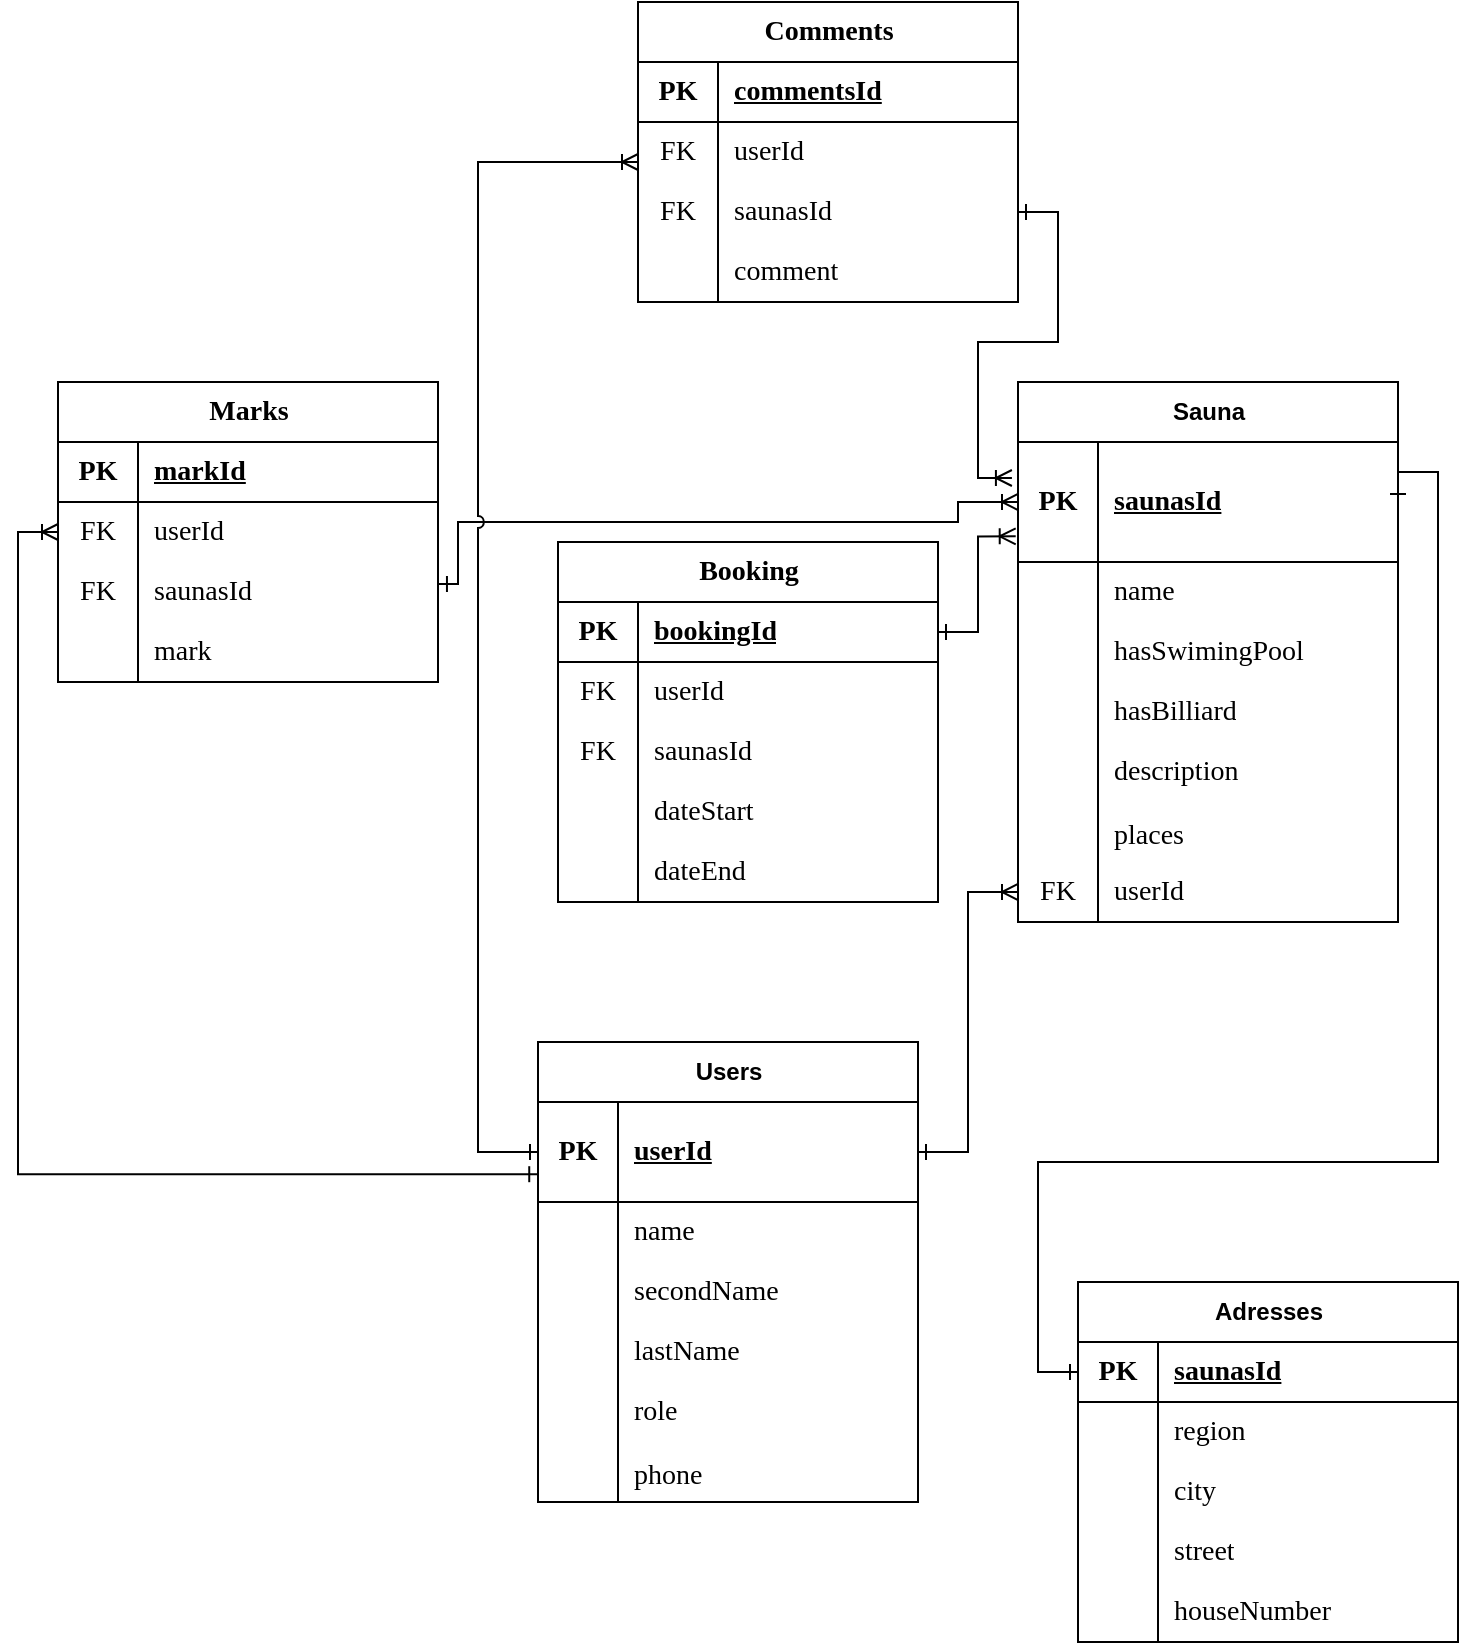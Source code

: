<mxfile version="24.7.16">
  <diagram id="R2lEEEUBdFMjLlhIrx00" name="Page-1">
    <mxGraphModel dx="1167" dy="1720" grid="1" gridSize="10" guides="1" tooltips="1" connect="1" arrows="1" fold="1" page="1" pageScale="1" pageWidth="850" pageHeight="1100" math="0" shadow="0" extFonts="Permanent Marker^https://fonts.googleapis.com/css?family=Permanent+Marker">
      <root>
        <mxCell id="0" />
        <mxCell id="1" parent="0" />
        <mxCell id="d4M0j2sCjOISjREYbyWz-2" value="Users" style="shape=table;startSize=30;container=1;collapsible=1;childLayout=tableLayout;fixedRows=1;rowLines=0;fontStyle=1;align=center;resizeLast=1;html=1;" parent="1" vertex="1">
          <mxGeometry x="360" y="300" width="190" height="230" as="geometry" />
        </mxCell>
        <mxCell id="d4M0j2sCjOISjREYbyWz-3" value="" style="shape=tableRow;horizontal=0;startSize=0;swimlaneHead=0;swimlaneBody=0;fillColor=none;collapsible=0;dropTarget=0;points=[[0,0.5],[1,0.5]];portConstraint=eastwest;top=0;left=0;right=0;bottom=1;fontFamily=Times New Roman;fontSize=14;" parent="d4M0j2sCjOISjREYbyWz-2" vertex="1">
          <mxGeometry y="30" width="190" height="50" as="geometry" />
        </mxCell>
        <mxCell id="d4M0j2sCjOISjREYbyWz-4" value="PK" style="shape=partialRectangle;connectable=0;fillColor=none;top=0;left=0;bottom=0;right=0;fontStyle=1;overflow=hidden;whiteSpace=wrap;html=1;fontFamily=Times New Roman;fontSize=14;" parent="d4M0j2sCjOISjREYbyWz-3" vertex="1">
          <mxGeometry width="40" height="50" as="geometry">
            <mxRectangle width="40" height="50" as="alternateBounds" />
          </mxGeometry>
        </mxCell>
        <mxCell id="d4M0j2sCjOISjREYbyWz-5" value="userId " style="shape=partialRectangle;connectable=0;fillColor=none;top=0;left=0;bottom=0;right=0;align=left;spacingLeft=6;fontStyle=5;overflow=hidden;whiteSpace=wrap;html=1;fontFamily=Times New Roman;fontSize=14;" parent="d4M0j2sCjOISjREYbyWz-3" vertex="1">
          <mxGeometry x="40" width="150" height="50" as="geometry">
            <mxRectangle width="150" height="50" as="alternateBounds" />
          </mxGeometry>
        </mxCell>
        <mxCell id="d4M0j2sCjOISjREYbyWz-6" value="" style="shape=tableRow;horizontal=0;startSize=0;swimlaneHead=0;swimlaneBody=0;fillColor=none;collapsible=0;dropTarget=0;points=[[0,0.5],[1,0.5]];portConstraint=eastwest;top=0;left=0;right=0;bottom=0;fontFamily=Times New Roman;fontSize=14;" parent="d4M0j2sCjOISjREYbyWz-2" vertex="1">
          <mxGeometry y="80" width="190" height="30" as="geometry" />
        </mxCell>
        <mxCell id="d4M0j2sCjOISjREYbyWz-7" value="" style="shape=partialRectangle;connectable=0;fillColor=none;top=0;left=0;bottom=0;right=0;editable=1;overflow=hidden;whiteSpace=wrap;html=1;fontFamily=Times New Roman;fontSize=14;" parent="d4M0j2sCjOISjREYbyWz-6" vertex="1">
          <mxGeometry width="40" height="30" as="geometry">
            <mxRectangle width="40" height="30" as="alternateBounds" />
          </mxGeometry>
        </mxCell>
        <mxCell id="d4M0j2sCjOISjREYbyWz-8" value="name" style="shape=partialRectangle;connectable=0;fillColor=none;top=0;left=0;bottom=0;right=0;align=left;spacingLeft=6;overflow=hidden;whiteSpace=wrap;html=1;fontFamily=Times New Roman;fontSize=14;" parent="d4M0j2sCjOISjREYbyWz-6" vertex="1">
          <mxGeometry x="40" width="150" height="30" as="geometry">
            <mxRectangle width="150" height="30" as="alternateBounds" />
          </mxGeometry>
        </mxCell>
        <mxCell id="d4M0j2sCjOISjREYbyWz-9" value="" style="shape=tableRow;horizontal=0;startSize=0;swimlaneHead=0;swimlaneBody=0;fillColor=none;collapsible=0;dropTarget=0;points=[[0,0.5],[1,0.5]];portConstraint=eastwest;top=0;left=0;right=0;bottom=0;fontFamily=Times New Roman;fontSize=14;" parent="d4M0j2sCjOISjREYbyWz-2" vertex="1">
          <mxGeometry y="110" width="190" height="30" as="geometry" />
        </mxCell>
        <mxCell id="d4M0j2sCjOISjREYbyWz-10" value="" style="shape=partialRectangle;connectable=0;fillColor=none;top=0;left=0;bottom=0;right=0;editable=1;overflow=hidden;whiteSpace=wrap;html=1;fontFamily=Times New Roman;fontSize=14;" parent="d4M0j2sCjOISjREYbyWz-9" vertex="1">
          <mxGeometry width="40" height="30" as="geometry">
            <mxRectangle width="40" height="30" as="alternateBounds" />
          </mxGeometry>
        </mxCell>
        <mxCell id="d4M0j2sCjOISjREYbyWz-11" value="secondName" style="shape=partialRectangle;connectable=0;fillColor=none;top=0;left=0;bottom=0;right=0;align=left;spacingLeft=6;overflow=hidden;whiteSpace=wrap;html=1;fontFamily=Times New Roman;fontSize=14;" parent="d4M0j2sCjOISjREYbyWz-9" vertex="1">
          <mxGeometry x="40" width="150" height="30" as="geometry">
            <mxRectangle width="150" height="30" as="alternateBounds" />
          </mxGeometry>
        </mxCell>
        <mxCell id="d4M0j2sCjOISjREYbyWz-19" value="" style="shape=tableRow;horizontal=0;startSize=0;swimlaneHead=0;swimlaneBody=0;fillColor=none;collapsible=0;dropTarget=0;points=[[0,0.5],[1,0.5]];portConstraint=eastwest;top=0;left=0;right=0;bottom=0;fontFamily=Times New Roman;fontSize=14;" parent="d4M0j2sCjOISjREYbyWz-2" vertex="1">
          <mxGeometry y="140" width="190" height="30" as="geometry" />
        </mxCell>
        <mxCell id="d4M0j2sCjOISjREYbyWz-20" value="" style="shape=partialRectangle;connectable=0;fillColor=none;top=0;left=0;bottom=0;right=0;fontStyle=0;overflow=hidden;whiteSpace=wrap;html=1;fontFamily=Times New Roman;fontSize=14;" parent="d4M0j2sCjOISjREYbyWz-19" vertex="1">
          <mxGeometry width="40" height="30" as="geometry">
            <mxRectangle width="40" height="30" as="alternateBounds" />
          </mxGeometry>
        </mxCell>
        <mxCell id="d4M0j2sCjOISjREYbyWz-21" value="lastName" style="shape=partialRectangle;connectable=0;fillColor=none;top=0;left=0;bottom=0;right=0;align=left;spacingLeft=6;fontStyle=0;overflow=hidden;whiteSpace=wrap;html=1;fontFamily=Times New Roman;fontSize=14;" parent="d4M0j2sCjOISjREYbyWz-19" vertex="1">
          <mxGeometry x="40" width="150" height="30" as="geometry">
            <mxRectangle width="150" height="30" as="alternateBounds" />
          </mxGeometry>
        </mxCell>
        <mxCell id="d4M0j2sCjOISjREYbyWz-12" value="" style="shape=tableRow;horizontal=0;startSize=0;swimlaneHead=0;swimlaneBody=0;fillColor=none;collapsible=0;dropTarget=0;points=[[0,0.5],[1,0.5]];portConstraint=eastwest;top=0;left=0;right=0;bottom=0;fontFamily=Times New Roman;fontSize=14;" parent="d4M0j2sCjOISjREYbyWz-2" vertex="1">
          <mxGeometry y="170" width="190" height="30" as="geometry" />
        </mxCell>
        <mxCell id="d4M0j2sCjOISjREYbyWz-13" value="" style="shape=partialRectangle;connectable=0;fillColor=none;top=0;left=0;bottom=0;right=0;editable=1;overflow=hidden;whiteSpace=wrap;html=1;fontFamily=Times New Roman;fontSize=14;" parent="d4M0j2sCjOISjREYbyWz-12" vertex="1">
          <mxGeometry width="40" height="30" as="geometry">
            <mxRectangle width="40" height="30" as="alternateBounds" />
          </mxGeometry>
        </mxCell>
        <mxCell id="d4M0j2sCjOISjREYbyWz-14" value="role" style="shape=partialRectangle;connectable=0;fillColor=none;top=0;left=0;bottom=0;right=0;align=left;spacingLeft=6;overflow=hidden;whiteSpace=wrap;html=1;fontFamily=Times New Roman;fontSize=14;" parent="d4M0j2sCjOISjREYbyWz-12" vertex="1">
          <mxGeometry x="40" width="150" height="30" as="geometry">
            <mxRectangle width="150" height="30" as="alternateBounds" />
          </mxGeometry>
        </mxCell>
        <mxCell id="d4M0j2sCjOISjREYbyWz-22" value="" style="shape=tableRow;horizontal=0;startSize=0;swimlaneHead=0;swimlaneBody=0;fillColor=none;collapsible=0;dropTarget=0;points=[[0,0.5],[1,0.5]];portConstraint=eastwest;top=0;left=0;right=0;bottom=0;fontFamily=Times New Roman;fontSize=14;" parent="d4M0j2sCjOISjREYbyWz-2" vertex="1">
          <mxGeometry y="200" width="190" height="30" as="geometry" />
        </mxCell>
        <mxCell id="d4M0j2sCjOISjREYbyWz-23" value="" style="shape=partialRectangle;connectable=0;fillColor=none;top=0;left=0;bottom=0;right=0;editable=1;overflow=hidden;fontFamily=Times New Roman;fontSize=14;" parent="d4M0j2sCjOISjREYbyWz-22" vertex="1">
          <mxGeometry width="40" height="30" as="geometry">
            <mxRectangle width="40" height="30" as="alternateBounds" />
          </mxGeometry>
        </mxCell>
        <mxCell id="d4M0j2sCjOISjREYbyWz-24" value="phone" style="shape=partialRectangle;connectable=0;fillColor=none;top=0;left=0;bottom=0;right=0;align=left;spacingLeft=6;overflow=hidden;fontFamily=Times New Roman;fontSize=14;" parent="d4M0j2sCjOISjREYbyWz-22" vertex="1">
          <mxGeometry x="40" width="150" height="30" as="geometry">
            <mxRectangle width="150" height="30" as="alternateBounds" />
          </mxGeometry>
        </mxCell>
        <mxCell id="d4M0j2sCjOISjREYbyWz-44" value="Sauna" style="shape=table;startSize=30;container=1;collapsible=1;childLayout=tableLayout;fixedRows=1;rowLines=0;fontStyle=1;align=center;resizeLast=1;html=1;strokeColor=default;" parent="1" vertex="1">
          <mxGeometry x="600" y="-30" width="190" height="270" as="geometry" />
        </mxCell>
        <mxCell id="d4M0j2sCjOISjREYbyWz-45" value="" style="shape=tableRow;horizontal=0;startSize=0;swimlaneHead=0;swimlaneBody=0;fillColor=none;collapsible=0;dropTarget=0;points=[[0,0.5],[1,0.5]];portConstraint=eastwest;top=0;left=0;right=0;bottom=1;fontFamily=Times New Roman;fontSize=14;" parent="d4M0j2sCjOISjREYbyWz-44" vertex="1">
          <mxGeometry y="30" width="190" height="60" as="geometry" />
        </mxCell>
        <mxCell id="d4M0j2sCjOISjREYbyWz-46" value="PK" style="shape=partialRectangle;connectable=0;fillColor=none;top=0;left=0;bottom=0;right=0;fontStyle=1;overflow=hidden;whiteSpace=wrap;html=1;fontFamily=Times New Roman;fontSize=14;" parent="d4M0j2sCjOISjREYbyWz-45" vertex="1">
          <mxGeometry width="40" height="60" as="geometry">
            <mxRectangle width="40" height="60" as="alternateBounds" />
          </mxGeometry>
        </mxCell>
        <mxCell id="d4M0j2sCjOISjREYbyWz-47" value="saunasId" style="shape=partialRectangle;connectable=0;fillColor=none;top=0;left=0;bottom=0;right=0;align=left;spacingLeft=6;fontStyle=5;overflow=hidden;whiteSpace=wrap;html=1;fontFamily=Times New Roman;fontSize=14;" parent="d4M0j2sCjOISjREYbyWz-45" vertex="1">
          <mxGeometry x="40" width="150" height="60" as="geometry">
            <mxRectangle width="150" height="60" as="alternateBounds" />
          </mxGeometry>
        </mxCell>
        <mxCell id="d4M0j2sCjOISjREYbyWz-48" value="" style="shape=tableRow;horizontal=0;startSize=0;swimlaneHead=0;swimlaneBody=0;fillColor=none;collapsible=0;dropTarget=0;points=[[0,0.5],[1,0.5]];portConstraint=eastwest;top=0;left=0;right=0;bottom=0;fontFamily=Times New Roman;fontSize=14;" parent="d4M0j2sCjOISjREYbyWz-44" vertex="1">
          <mxGeometry y="90" width="190" height="30" as="geometry" />
        </mxCell>
        <mxCell id="d4M0j2sCjOISjREYbyWz-49" value="" style="shape=partialRectangle;connectable=0;fillColor=none;top=0;left=0;bottom=0;right=0;editable=1;overflow=hidden;whiteSpace=wrap;html=1;fontFamily=Times New Roman;fontSize=14;" parent="d4M0j2sCjOISjREYbyWz-48" vertex="1">
          <mxGeometry width="40" height="30" as="geometry">
            <mxRectangle width="40" height="30" as="alternateBounds" />
          </mxGeometry>
        </mxCell>
        <mxCell id="d4M0j2sCjOISjREYbyWz-50" value="name" style="shape=partialRectangle;connectable=0;fillColor=none;top=0;left=0;bottom=0;right=0;align=left;spacingLeft=6;overflow=hidden;whiteSpace=wrap;html=1;fontFamily=Times New Roman;fontSize=14;" parent="d4M0j2sCjOISjREYbyWz-48" vertex="1">
          <mxGeometry x="40" width="150" height="30" as="geometry">
            <mxRectangle width="150" height="30" as="alternateBounds" />
          </mxGeometry>
        </mxCell>
        <mxCell id="d4M0j2sCjOISjREYbyWz-51" value="" style="shape=tableRow;horizontal=0;startSize=0;swimlaneHead=0;swimlaneBody=0;fillColor=none;collapsible=0;dropTarget=0;points=[[0,0.5],[1,0.5]];portConstraint=eastwest;top=0;left=0;right=0;bottom=0;fontFamily=Times New Roman;fontSize=14;" parent="d4M0j2sCjOISjREYbyWz-44" vertex="1">
          <mxGeometry y="120" width="190" height="30" as="geometry" />
        </mxCell>
        <mxCell id="d4M0j2sCjOISjREYbyWz-52" value="" style="shape=partialRectangle;connectable=0;fillColor=none;top=0;left=0;bottom=0;right=0;editable=1;overflow=hidden;whiteSpace=wrap;html=1;fontFamily=Times New Roman;fontSize=14;" parent="d4M0j2sCjOISjREYbyWz-51" vertex="1">
          <mxGeometry width="40" height="30" as="geometry">
            <mxRectangle width="40" height="30" as="alternateBounds" />
          </mxGeometry>
        </mxCell>
        <mxCell id="d4M0j2sCjOISjREYbyWz-53" value="hasSwimingPool" style="shape=partialRectangle;connectable=0;fillColor=none;top=0;left=0;bottom=0;right=0;align=left;spacingLeft=6;overflow=hidden;whiteSpace=wrap;html=1;fontFamily=Times New Roman;fontSize=14;" parent="d4M0j2sCjOISjREYbyWz-51" vertex="1">
          <mxGeometry x="40" width="150" height="30" as="geometry">
            <mxRectangle width="150" height="30" as="alternateBounds" />
          </mxGeometry>
        </mxCell>
        <mxCell id="d4M0j2sCjOISjREYbyWz-54" value="" style="shape=tableRow;horizontal=0;startSize=0;swimlaneHead=0;swimlaneBody=0;fillColor=none;collapsible=0;dropTarget=0;points=[[0,0.5],[1,0.5]];portConstraint=eastwest;top=0;left=0;right=0;bottom=0;fontFamily=Times New Roman;fontSize=14;" parent="d4M0j2sCjOISjREYbyWz-44" vertex="1">
          <mxGeometry y="150" width="190" height="30" as="geometry" />
        </mxCell>
        <mxCell id="d4M0j2sCjOISjREYbyWz-55" value="" style="shape=partialRectangle;connectable=0;fillColor=none;top=0;left=0;bottom=0;right=0;fontStyle=0;overflow=hidden;whiteSpace=wrap;html=1;fontFamily=Times New Roman;fontSize=14;" parent="d4M0j2sCjOISjREYbyWz-54" vertex="1">
          <mxGeometry width="40" height="30" as="geometry">
            <mxRectangle width="40" height="30" as="alternateBounds" />
          </mxGeometry>
        </mxCell>
        <mxCell id="d4M0j2sCjOISjREYbyWz-56" value="hasBilliard" style="shape=partialRectangle;connectable=0;fillColor=none;top=0;left=0;bottom=0;right=0;align=left;spacingLeft=6;fontStyle=0;overflow=hidden;whiteSpace=wrap;html=1;fontFamily=Times New Roman;fontSize=14;" parent="d4M0j2sCjOISjREYbyWz-54" vertex="1">
          <mxGeometry x="40" width="150" height="30" as="geometry">
            <mxRectangle width="150" height="30" as="alternateBounds" />
          </mxGeometry>
        </mxCell>
        <mxCell id="d4M0j2sCjOISjREYbyWz-57" value="" style="shape=tableRow;horizontal=0;startSize=0;swimlaneHead=0;swimlaneBody=0;fillColor=none;collapsible=0;dropTarget=0;points=[[0,0.5],[1,0.5]];portConstraint=eastwest;top=0;left=0;right=0;bottom=0;fontFamily=Times New Roman;fontSize=14;" parent="d4M0j2sCjOISjREYbyWz-44" vertex="1">
          <mxGeometry y="180" width="190" height="30" as="geometry" />
        </mxCell>
        <mxCell id="d4M0j2sCjOISjREYbyWz-58" value="" style="shape=partialRectangle;connectable=0;fillColor=none;top=0;left=0;bottom=0;right=0;editable=1;overflow=hidden;whiteSpace=wrap;html=1;fontFamily=Times New Roman;fontSize=14;" parent="d4M0j2sCjOISjREYbyWz-57" vertex="1">
          <mxGeometry width="40" height="30" as="geometry">
            <mxRectangle width="40" height="30" as="alternateBounds" />
          </mxGeometry>
        </mxCell>
        <mxCell id="d4M0j2sCjOISjREYbyWz-59" value="description" style="shape=partialRectangle;connectable=0;fillColor=none;top=0;left=0;bottom=0;right=0;align=left;spacingLeft=6;overflow=hidden;whiteSpace=wrap;html=1;fontFamily=Times New Roman;fontSize=14;" parent="d4M0j2sCjOISjREYbyWz-57" vertex="1">
          <mxGeometry x="40" width="150" height="30" as="geometry">
            <mxRectangle width="150" height="30" as="alternateBounds" />
          </mxGeometry>
        </mxCell>
        <mxCell id="d4M0j2sCjOISjREYbyWz-60" value="" style="shape=tableRow;horizontal=0;startSize=0;swimlaneHead=0;swimlaneBody=0;fillColor=none;collapsible=0;dropTarget=0;points=[[0,0.5],[1,0.5]];portConstraint=eastwest;top=0;left=0;right=0;bottom=0;fontFamily=Times New Roman;fontSize=14;" parent="d4M0j2sCjOISjREYbyWz-44" vertex="1">
          <mxGeometry y="210" width="190" height="30" as="geometry" />
        </mxCell>
        <mxCell id="d4M0j2sCjOISjREYbyWz-61" value="" style="shape=partialRectangle;connectable=0;fillColor=none;top=0;left=0;bottom=0;right=0;editable=1;overflow=hidden;fontFamily=Times New Roman;fontSize=14;" parent="d4M0j2sCjOISjREYbyWz-60" vertex="1">
          <mxGeometry width="40" height="30" as="geometry">
            <mxRectangle width="40" height="30" as="alternateBounds" />
          </mxGeometry>
        </mxCell>
        <mxCell id="d4M0j2sCjOISjREYbyWz-62" value="places" style="shape=partialRectangle;connectable=0;fillColor=none;top=0;left=0;bottom=0;right=0;align=left;spacingLeft=6;overflow=hidden;fontFamily=Times New Roman;fontSize=14;" parent="d4M0j2sCjOISjREYbyWz-60" vertex="1">
          <mxGeometry x="40" width="150" height="30" as="geometry">
            <mxRectangle width="150" height="30" as="alternateBounds" />
          </mxGeometry>
        </mxCell>
        <mxCell id="d4M0j2sCjOISjREYbyWz-67" value="" style="shape=tableRow;horizontal=0;startSize=0;swimlaneHead=0;swimlaneBody=0;fillColor=none;collapsible=0;dropTarget=0;points=[[0,0.5],[1,0.5]];portConstraint=eastwest;top=0;left=0;right=0;bottom=0;fontFamily=Times New Roman;fontSize=14;" parent="d4M0j2sCjOISjREYbyWz-44" vertex="1">
          <mxGeometry y="240" width="190" height="30" as="geometry" />
        </mxCell>
        <mxCell id="d4M0j2sCjOISjREYbyWz-68" value="FK" style="shape=partialRectangle;connectable=0;fillColor=none;top=0;left=0;bottom=0;right=0;fontStyle=0;overflow=hidden;whiteSpace=wrap;html=1;fontFamily=Times New Roman;fontSize=14;" parent="d4M0j2sCjOISjREYbyWz-67" vertex="1">
          <mxGeometry width="40" height="30" as="geometry">
            <mxRectangle width="40" height="30" as="alternateBounds" />
          </mxGeometry>
        </mxCell>
        <mxCell id="d4M0j2sCjOISjREYbyWz-69" value="userId" style="shape=partialRectangle;connectable=0;fillColor=none;top=0;left=0;bottom=0;right=0;align=left;spacingLeft=6;fontStyle=0;overflow=hidden;whiteSpace=wrap;html=1;fontFamily=Times New Roman;fontSize=14;" parent="d4M0j2sCjOISjREYbyWz-67" vertex="1">
          <mxGeometry x="40" width="150" height="30" as="geometry">
            <mxRectangle width="150" height="30" as="alternateBounds" />
          </mxGeometry>
        </mxCell>
        <mxCell id="d4M0j2sCjOISjREYbyWz-70" style="edgeStyle=orthogonalEdgeStyle;rounded=0;orthogonalLoop=1;jettySize=auto;html=1;exitX=1;exitY=0.5;exitDx=0;exitDy=0;entryX=0;entryY=0.5;entryDx=0;entryDy=0;endArrow=ERoneToMany;endFill=0;startArrow=ERone;startFill=0;fontFamily=Times New Roman;fontSize=14;" parent="1" source="d4M0j2sCjOISjREYbyWz-3" target="d4M0j2sCjOISjREYbyWz-67" edge="1">
          <mxGeometry relative="1" as="geometry" />
        </mxCell>
        <mxCell id="d4M0j2sCjOISjREYbyWz-71" value="Adresses" style="shape=table;startSize=30;container=1;collapsible=1;childLayout=tableLayout;fixedRows=1;rowLines=0;fontStyle=1;align=center;resizeLast=1;html=1;" parent="1" vertex="1">
          <mxGeometry x="630" y="420" width="190" height="180" as="geometry" />
        </mxCell>
        <mxCell id="d4M0j2sCjOISjREYbyWz-72" value="" style="shape=tableRow;horizontal=0;startSize=0;swimlaneHead=0;swimlaneBody=0;fillColor=none;collapsible=0;dropTarget=0;points=[[0,0.5],[1,0.5]];portConstraint=eastwest;top=0;left=0;right=0;bottom=1;fontFamily=Times New Roman;fontSize=14;" parent="d4M0j2sCjOISjREYbyWz-71" vertex="1">
          <mxGeometry y="30" width="190" height="30" as="geometry" />
        </mxCell>
        <mxCell id="d4M0j2sCjOISjREYbyWz-73" value="PK" style="shape=partialRectangle;connectable=0;fillColor=none;top=0;left=0;bottom=0;right=0;fontStyle=1;overflow=hidden;whiteSpace=wrap;html=1;fontFamily=Times New Roman;fontSize=14;" parent="d4M0j2sCjOISjREYbyWz-72" vertex="1">
          <mxGeometry width="40" height="30" as="geometry">
            <mxRectangle width="40" height="30" as="alternateBounds" />
          </mxGeometry>
        </mxCell>
        <mxCell id="d4M0j2sCjOISjREYbyWz-74" value="saunasId" style="shape=partialRectangle;connectable=0;fillColor=none;top=0;left=0;bottom=0;right=0;align=left;spacingLeft=6;fontStyle=5;overflow=hidden;whiteSpace=wrap;html=1;fontFamily=Times New Roman;fontSize=14;" parent="d4M0j2sCjOISjREYbyWz-72" vertex="1">
          <mxGeometry x="40" width="150" height="30" as="geometry">
            <mxRectangle width="150" height="30" as="alternateBounds" />
          </mxGeometry>
        </mxCell>
        <mxCell id="d4M0j2sCjOISjREYbyWz-75" value="" style="shape=tableRow;horizontal=0;startSize=0;swimlaneHead=0;swimlaneBody=0;fillColor=none;collapsible=0;dropTarget=0;points=[[0,0.5],[1,0.5]];portConstraint=eastwest;top=0;left=0;right=0;bottom=0;fontFamily=Times New Roman;fontSize=14;" parent="d4M0j2sCjOISjREYbyWz-71" vertex="1">
          <mxGeometry y="60" width="190" height="30" as="geometry" />
        </mxCell>
        <mxCell id="d4M0j2sCjOISjREYbyWz-76" value="" style="shape=partialRectangle;connectable=0;fillColor=none;top=0;left=0;bottom=0;right=0;editable=1;overflow=hidden;whiteSpace=wrap;html=1;fontFamily=Times New Roman;fontSize=14;" parent="d4M0j2sCjOISjREYbyWz-75" vertex="1">
          <mxGeometry width="40" height="30" as="geometry">
            <mxRectangle width="40" height="30" as="alternateBounds" />
          </mxGeometry>
        </mxCell>
        <mxCell id="d4M0j2sCjOISjREYbyWz-77" value="region&lt;span style=&quot;white-space: pre; font-size: 14px;&quot;&gt;&#x9;&lt;/span&gt;" style="shape=partialRectangle;connectable=0;fillColor=none;top=0;left=0;bottom=0;right=0;align=left;spacingLeft=6;overflow=hidden;whiteSpace=wrap;html=1;fontFamily=Times New Roman;fontSize=14;" parent="d4M0j2sCjOISjREYbyWz-75" vertex="1">
          <mxGeometry x="40" width="150" height="30" as="geometry">
            <mxRectangle width="150" height="30" as="alternateBounds" />
          </mxGeometry>
        </mxCell>
        <mxCell id="d4M0j2sCjOISjREYbyWz-78" value="" style="shape=tableRow;horizontal=0;startSize=0;swimlaneHead=0;swimlaneBody=0;fillColor=none;collapsible=0;dropTarget=0;points=[[0,0.5],[1,0.5]];portConstraint=eastwest;top=0;left=0;right=0;bottom=0;fontFamily=Times New Roman;fontSize=14;" parent="d4M0j2sCjOISjREYbyWz-71" vertex="1">
          <mxGeometry y="90" width="190" height="30" as="geometry" />
        </mxCell>
        <mxCell id="d4M0j2sCjOISjREYbyWz-79" value="" style="shape=partialRectangle;connectable=0;fillColor=none;top=0;left=0;bottom=0;right=0;editable=1;overflow=hidden;whiteSpace=wrap;html=1;fontFamily=Times New Roman;fontSize=14;" parent="d4M0j2sCjOISjREYbyWz-78" vertex="1">
          <mxGeometry width="40" height="30" as="geometry">
            <mxRectangle width="40" height="30" as="alternateBounds" />
          </mxGeometry>
        </mxCell>
        <mxCell id="d4M0j2sCjOISjREYbyWz-80" value="city" style="shape=partialRectangle;connectable=0;fillColor=none;top=0;left=0;bottom=0;right=0;align=left;spacingLeft=6;overflow=hidden;whiteSpace=wrap;html=1;fontFamily=Times New Roman;fontSize=14;" parent="d4M0j2sCjOISjREYbyWz-78" vertex="1">
          <mxGeometry x="40" width="150" height="30" as="geometry">
            <mxRectangle width="150" height="30" as="alternateBounds" />
          </mxGeometry>
        </mxCell>
        <mxCell id="d4M0j2sCjOISjREYbyWz-81" value="" style="shape=tableRow;horizontal=0;startSize=0;swimlaneHead=0;swimlaneBody=0;fillColor=none;collapsible=0;dropTarget=0;points=[[0,0.5],[1,0.5]];portConstraint=eastwest;top=0;left=0;right=0;bottom=0;fontFamily=Times New Roman;fontSize=14;" parent="d4M0j2sCjOISjREYbyWz-71" vertex="1">
          <mxGeometry y="120" width="190" height="30" as="geometry" />
        </mxCell>
        <mxCell id="d4M0j2sCjOISjREYbyWz-82" value="" style="shape=partialRectangle;connectable=0;fillColor=none;top=0;left=0;bottom=0;right=0;fontStyle=0;overflow=hidden;whiteSpace=wrap;html=1;fontFamily=Times New Roman;fontSize=14;" parent="d4M0j2sCjOISjREYbyWz-81" vertex="1">
          <mxGeometry width="40" height="30" as="geometry">
            <mxRectangle width="40" height="30" as="alternateBounds" />
          </mxGeometry>
        </mxCell>
        <mxCell id="d4M0j2sCjOISjREYbyWz-83" value="street" style="shape=partialRectangle;connectable=0;fillColor=none;top=0;left=0;bottom=0;right=0;align=left;spacingLeft=6;fontStyle=0;overflow=hidden;whiteSpace=wrap;html=1;fontFamily=Times New Roman;fontSize=14;" parent="d4M0j2sCjOISjREYbyWz-81" vertex="1">
          <mxGeometry x="40" width="150" height="30" as="geometry">
            <mxRectangle width="150" height="30" as="alternateBounds" />
          </mxGeometry>
        </mxCell>
        <mxCell id="d4M0j2sCjOISjREYbyWz-84" value="" style="shape=tableRow;horizontal=0;startSize=0;swimlaneHead=0;swimlaneBody=0;fillColor=none;collapsible=0;dropTarget=0;points=[[0,0.5],[1,0.5]];portConstraint=eastwest;top=0;left=0;right=0;bottom=0;fontFamily=Times New Roman;fontSize=14;" parent="d4M0j2sCjOISjREYbyWz-71" vertex="1">
          <mxGeometry y="150" width="190" height="30" as="geometry" />
        </mxCell>
        <mxCell id="d4M0j2sCjOISjREYbyWz-85" value="" style="shape=partialRectangle;connectable=0;fillColor=none;top=0;left=0;bottom=0;right=0;editable=1;overflow=hidden;whiteSpace=wrap;html=1;fontFamily=Times New Roman;fontSize=14;" parent="d4M0j2sCjOISjREYbyWz-84" vertex="1">
          <mxGeometry width="40" height="30" as="geometry">
            <mxRectangle width="40" height="30" as="alternateBounds" />
          </mxGeometry>
        </mxCell>
        <mxCell id="d4M0j2sCjOISjREYbyWz-86" value="houseNumber" style="shape=partialRectangle;connectable=0;fillColor=none;top=0;left=0;bottom=0;right=0;align=left;spacingLeft=6;overflow=hidden;whiteSpace=wrap;html=1;fontFamily=Times New Roman;fontSize=14;" parent="d4M0j2sCjOISjREYbyWz-84" vertex="1">
          <mxGeometry x="40" width="150" height="30" as="geometry">
            <mxRectangle width="150" height="30" as="alternateBounds" />
          </mxGeometry>
        </mxCell>
        <mxCell id="d4M0j2sCjOISjREYbyWz-90" style="edgeStyle=orthogonalEdgeStyle;rounded=0;orthogonalLoop=1;jettySize=auto;html=1;exitX=0;exitY=0.5;exitDx=0;exitDy=0;entryX=1;entryY=0.5;entryDx=0;entryDy=0;endArrow=ERone;endFill=0;startArrow=ERone;startFill=0;fontFamily=Times New Roman;fontSize=14;" parent="1" source="d4M0j2sCjOISjREYbyWz-72" target="d4M0j2sCjOISjREYbyWz-45" edge="1">
          <mxGeometry relative="1" as="geometry">
            <Array as="points">
              <mxPoint x="610" y="465" />
              <mxPoint x="610" y="360" />
              <mxPoint x="810" y="360" />
              <mxPoint x="810" y="15" />
            </Array>
          </mxGeometry>
        </mxCell>
        <mxCell id="d4M0j2sCjOISjREYbyWz-91" value="Booking" style="shape=table;startSize=30;container=1;collapsible=1;childLayout=tableLayout;fixedRows=1;rowLines=0;fontStyle=1;align=center;resizeLast=1;html=1;fontFamily=Times New Roman;fontSize=14;" parent="1" vertex="1">
          <mxGeometry x="370" y="50" width="190" height="180" as="geometry" />
        </mxCell>
        <mxCell id="d4M0j2sCjOISjREYbyWz-92" value="" style="shape=tableRow;horizontal=0;startSize=0;swimlaneHead=0;swimlaneBody=0;fillColor=none;collapsible=0;dropTarget=0;points=[[0,0.5],[1,0.5]];portConstraint=eastwest;top=0;left=0;right=0;bottom=1;fontFamily=Times New Roman;fontSize=14;" parent="d4M0j2sCjOISjREYbyWz-91" vertex="1">
          <mxGeometry y="30" width="190" height="30" as="geometry" />
        </mxCell>
        <mxCell id="d4M0j2sCjOISjREYbyWz-93" value="PK" style="shape=partialRectangle;connectable=0;fillColor=none;top=0;left=0;bottom=0;right=0;fontStyle=1;overflow=hidden;whiteSpace=wrap;html=1;fontFamily=Times New Roman;fontSize=14;" parent="d4M0j2sCjOISjREYbyWz-92" vertex="1">
          <mxGeometry width="40" height="30" as="geometry">
            <mxRectangle width="40" height="30" as="alternateBounds" />
          </mxGeometry>
        </mxCell>
        <mxCell id="d4M0j2sCjOISjREYbyWz-94" value="bookingId" style="shape=partialRectangle;connectable=0;fillColor=none;top=0;left=0;bottom=0;right=0;align=left;spacingLeft=6;fontStyle=5;overflow=hidden;whiteSpace=wrap;html=1;fontFamily=Times New Roman;fontSize=14;" parent="d4M0j2sCjOISjREYbyWz-92" vertex="1">
          <mxGeometry x="40" width="150" height="30" as="geometry">
            <mxRectangle width="150" height="30" as="alternateBounds" />
          </mxGeometry>
        </mxCell>
        <mxCell id="d4M0j2sCjOISjREYbyWz-95" value="" style="shape=tableRow;horizontal=0;startSize=0;swimlaneHead=0;swimlaneBody=0;fillColor=none;collapsible=0;dropTarget=0;points=[[0,0.5],[1,0.5]];portConstraint=eastwest;top=0;left=0;right=0;bottom=0;fontFamily=Times New Roman;fontSize=14;" parent="d4M0j2sCjOISjREYbyWz-91" vertex="1">
          <mxGeometry y="60" width="190" height="30" as="geometry" />
        </mxCell>
        <mxCell id="d4M0j2sCjOISjREYbyWz-96" value="FK" style="shape=partialRectangle;connectable=0;fillColor=none;top=0;left=0;bottom=0;right=0;editable=1;overflow=hidden;whiteSpace=wrap;html=1;fontFamily=Times New Roman;fontSize=14;" parent="d4M0j2sCjOISjREYbyWz-95" vertex="1">
          <mxGeometry width="40" height="30" as="geometry">
            <mxRectangle width="40" height="30" as="alternateBounds" />
          </mxGeometry>
        </mxCell>
        <mxCell id="d4M0j2sCjOISjREYbyWz-97" value="userId" style="shape=partialRectangle;connectable=0;fillColor=none;top=0;left=0;bottom=0;right=0;align=left;spacingLeft=6;overflow=hidden;whiteSpace=wrap;html=1;fontFamily=Times New Roman;fontSize=14;" parent="d4M0j2sCjOISjREYbyWz-95" vertex="1">
          <mxGeometry x="40" width="150" height="30" as="geometry">
            <mxRectangle width="150" height="30" as="alternateBounds" />
          </mxGeometry>
        </mxCell>
        <mxCell id="d4M0j2sCjOISjREYbyWz-98" value="" style="shape=tableRow;horizontal=0;startSize=0;swimlaneHead=0;swimlaneBody=0;fillColor=none;collapsible=0;dropTarget=0;points=[[0,0.5],[1,0.5]];portConstraint=eastwest;top=0;left=0;right=0;bottom=0;fontFamily=Times New Roman;fontSize=14;" parent="d4M0j2sCjOISjREYbyWz-91" vertex="1">
          <mxGeometry y="90" width="190" height="30" as="geometry" />
        </mxCell>
        <mxCell id="d4M0j2sCjOISjREYbyWz-99" value="FK" style="shape=partialRectangle;connectable=0;fillColor=none;top=0;left=0;bottom=0;right=0;editable=1;overflow=hidden;whiteSpace=wrap;html=1;fontFamily=Times New Roman;fontSize=14;" parent="d4M0j2sCjOISjREYbyWz-98" vertex="1">
          <mxGeometry width="40" height="30" as="geometry">
            <mxRectangle width="40" height="30" as="alternateBounds" />
          </mxGeometry>
        </mxCell>
        <mxCell id="d4M0j2sCjOISjREYbyWz-100" value="saunasId" style="shape=partialRectangle;connectable=0;fillColor=none;top=0;left=0;bottom=0;right=0;align=left;spacingLeft=6;overflow=hidden;whiteSpace=wrap;html=1;fontFamily=Times New Roman;fontSize=14;" parent="d4M0j2sCjOISjREYbyWz-98" vertex="1">
          <mxGeometry x="40" width="150" height="30" as="geometry">
            <mxRectangle width="150" height="30" as="alternateBounds" />
          </mxGeometry>
        </mxCell>
        <mxCell id="d4M0j2sCjOISjREYbyWz-101" value="" style="shape=tableRow;horizontal=0;startSize=0;swimlaneHead=0;swimlaneBody=0;fillColor=none;collapsible=0;dropTarget=0;points=[[0,0.5],[1,0.5]];portConstraint=eastwest;top=0;left=0;right=0;bottom=0;fontFamily=Times New Roman;fontSize=14;" parent="d4M0j2sCjOISjREYbyWz-91" vertex="1">
          <mxGeometry y="120" width="190" height="30" as="geometry" />
        </mxCell>
        <mxCell id="d4M0j2sCjOISjREYbyWz-102" value="" style="shape=partialRectangle;connectable=0;fillColor=none;top=0;left=0;bottom=0;right=0;fontStyle=0;overflow=hidden;whiteSpace=wrap;html=1;fontFamily=Times New Roman;fontSize=14;" parent="d4M0j2sCjOISjREYbyWz-101" vertex="1">
          <mxGeometry width="40" height="30" as="geometry">
            <mxRectangle width="40" height="30" as="alternateBounds" />
          </mxGeometry>
        </mxCell>
        <mxCell id="d4M0j2sCjOISjREYbyWz-103" value="dateStart" style="shape=partialRectangle;connectable=0;fillColor=none;top=0;left=0;bottom=0;right=0;align=left;spacingLeft=6;fontStyle=0;overflow=hidden;whiteSpace=wrap;html=1;fontFamily=Times New Roman;fontSize=14;" parent="d4M0j2sCjOISjREYbyWz-101" vertex="1">
          <mxGeometry x="40" width="150" height="30" as="geometry">
            <mxRectangle width="150" height="30" as="alternateBounds" />
          </mxGeometry>
        </mxCell>
        <mxCell id="d4M0j2sCjOISjREYbyWz-104" value="" style="shape=tableRow;horizontal=0;startSize=0;swimlaneHead=0;swimlaneBody=0;fillColor=none;collapsible=0;dropTarget=0;points=[[0,0.5],[1,0.5]];portConstraint=eastwest;top=0;left=0;right=0;bottom=0;fontFamily=Times New Roman;fontSize=14;" parent="d4M0j2sCjOISjREYbyWz-91" vertex="1">
          <mxGeometry y="150" width="190" height="30" as="geometry" />
        </mxCell>
        <mxCell id="d4M0j2sCjOISjREYbyWz-105" value="" style="shape=partialRectangle;connectable=0;fillColor=none;top=0;left=0;bottom=0;right=0;editable=1;overflow=hidden;whiteSpace=wrap;html=1;fontFamily=Times New Roman;fontSize=14;" parent="d4M0j2sCjOISjREYbyWz-104" vertex="1">
          <mxGeometry width="40" height="30" as="geometry">
            <mxRectangle width="40" height="30" as="alternateBounds" />
          </mxGeometry>
        </mxCell>
        <mxCell id="d4M0j2sCjOISjREYbyWz-106" value="dateEnd" style="shape=partialRectangle;connectable=0;fillColor=none;top=0;left=0;bottom=0;right=0;align=left;spacingLeft=6;overflow=hidden;whiteSpace=wrap;html=1;fontFamily=Times New Roman;fontSize=14;" parent="d4M0j2sCjOISjREYbyWz-104" vertex="1">
          <mxGeometry x="40" width="150" height="30" as="geometry">
            <mxRectangle width="150" height="30" as="alternateBounds" />
          </mxGeometry>
        </mxCell>
        <mxCell id="d4M0j2sCjOISjREYbyWz-129" value="Comments" style="shape=table;startSize=30;container=1;collapsible=1;childLayout=tableLayout;fixedRows=1;rowLines=0;fontStyle=1;align=center;resizeLast=1;html=1;fontFamily=Times New Roman;fontSize=14;" parent="1" vertex="1">
          <mxGeometry x="410" y="-220" width="190" height="150" as="geometry" />
        </mxCell>
        <mxCell id="d4M0j2sCjOISjREYbyWz-130" value="" style="shape=tableRow;horizontal=0;startSize=0;swimlaneHead=0;swimlaneBody=0;fillColor=none;collapsible=0;dropTarget=0;points=[[0,0.5],[1,0.5]];portConstraint=eastwest;top=0;left=0;right=0;bottom=1;fontFamily=Times New Roman;fontSize=14;" parent="d4M0j2sCjOISjREYbyWz-129" vertex="1">
          <mxGeometry y="30" width="190" height="30" as="geometry" />
        </mxCell>
        <mxCell id="d4M0j2sCjOISjREYbyWz-131" value="PK" style="shape=partialRectangle;connectable=0;fillColor=none;top=0;left=0;bottom=0;right=0;fontStyle=1;overflow=hidden;whiteSpace=wrap;html=1;fontFamily=Times New Roman;fontSize=14;" parent="d4M0j2sCjOISjREYbyWz-130" vertex="1">
          <mxGeometry width="40" height="30" as="geometry">
            <mxRectangle width="40" height="30" as="alternateBounds" />
          </mxGeometry>
        </mxCell>
        <mxCell id="d4M0j2sCjOISjREYbyWz-132" value="commentsId" style="shape=partialRectangle;connectable=0;fillColor=none;top=0;left=0;bottom=0;right=0;align=left;spacingLeft=6;fontStyle=5;overflow=hidden;whiteSpace=wrap;html=1;fontFamily=Times New Roman;fontSize=14;" parent="d4M0j2sCjOISjREYbyWz-130" vertex="1">
          <mxGeometry x="40" width="150" height="30" as="geometry">
            <mxRectangle width="150" height="30" as="alternateBounds" />
          </mxGeometry>
        </mxCell>
        <mxCell id="d4M0j2sCjOISjREYbyWz-133" value="" style="shape=tableRow;horizontal=0;startSize=0;swimlaneHead=0;swimlaneBody=0;fillColor=none;collapsible=0;dropTarget=0;points=[[0,0.5],[1,0.5]];portConstraint=eastwest;top=0;left=0;right=0;bottom=0;fontFamily=Times New Roman;fontSize=14;" parent="d4M0j2sCjOISjREYbyWz-129" vertex="1">
          <mxGeometry y="60" width="190" height="30" as="geometry" />
        </mxCell>
        <mxCell id="d4M0j2sCjOISjREYbyWz-134" value="FK" style="shape=partialRectangle;connectable=0;fillColor=none;top=0;left=0;bottom=0;right=0;editable=1;overflow=hidden;whiteSpace=wrap;html=1;fontFamily=Times New Roman;fontSize=14;" parent="d4M0j2sCjOISjREYbyWz-133" vertex="1">
          <mxGeometry width="40" height="30" as="geometry">
            <mxRectangle width="40" height="30" as="alternateBounds" />
          </mxGeometry>
        </mxCell>
        <mxCell id="d4M0j2sCjOISjREYbyWz-135" value="userId" style="shape=partialRectangle;connectable=0;fillColor=none;top=0;left=0;bottom=0;right=0;align=left;spacingLeft=6;overflow=hidden;whiteSpace=wrap;html=1;fontFamily=Times New Roman;fontSize=14;" parent="d4M0j2sCjOISjREYbyWz-133" vertex="1">
          <mxGeometry x="40" width="150" height="30" as="geometry">
            <mxRectangle width="150" height="30" as="alternateBounds" />
          </mxGeometry>
        </mxCell>
        <mxCell id="d4M0j2sCjOISjREYbyWz-136" value="" style="shape=tableRow;horizontal=0;startSize=0;swimlaneHead=0;swimlaneBody=0;fillColor=none;collapsible=0;dropTarget=0;points=[[0,0.5],[1,0.5]];portConstraint=eastwest;top=0;left=0;right=0;bottom=0;fontFamily=Times New Roman;fontSize=14;" parent="d4M0j2sCjOISjREYbyWz-129" vertex="1">
          <mxGeometry y="90" width="190" height="30" as="geometry" />
        </mxCell>
        <mxCell id="d4M0j2sCjOISjREYbyWz-137" value="FK" style="shape=partialRectangle;connectable=0;fillColor=none;top=0;left=0;bottom=0;right=0;editable=1;overflow=hidden;whiteSpace=wrap;html=1;fontFamily=Times New Roman;fontSize=14;" parent="d4M0j2sCjOISjREYbyWz-136" vertex="1">
          <mxGeometry width="40" height="30" as="geometry">
            <mxRectangle width="40" height="30" as="alternateBounds" />
          </mxGeometry>
        </mxCell>
        <mxCell id="d4M0j2sCjOISjREYbyWz-138" value="saunasId" style="shape=partialRectangle;connectable=0;fillColor=none;top=0;left=0;bottom=0;right=0;align=left;spacingLeft=6;overflow=hidden;whiteSpace=wrap;html=1;fontFamily=Times New Roman;fontSize=14;" parent="d4M0j2sCjOISjREYbyWz-136" vertex="1">
          <mxGeometry x="40" width="150" height="30" as="geometry">
            <mxRectangle width="150" height="30" as="alternateBounds" />
          </mxGeometry>
        </mxCell>
        <mxCell id="d4M0j2sCjOISjREYbyWz-139" value="" style="shape=tableRow;horizontal=0;startSize=0;swimlaneHead=0;swimlaneBody=0;fillColor=none;collapsible=0;dropTarget=0;points=[[0,0.5],[1,0.5]];portConstraint=eastwest;top=0;left=0;right=0;bottom=0;fontFamily=Times New Roman;fontSize=14;" parent="d4M0j2sCjOISjREYbyWz-129" vertex="1">
          <mxGeometry y="120" width="190" height="30" as="geometry" />
        </mxCell>
        <mxCell id="d4M0j2sCjOISjREYbyWz-140" value="" style="shape=partialRectangle;connectable=0;fillColor=none;top=0;left=0;bottom=0;right=0;fontStyle=0;overflow=hidden;whiteSpace=wrap;html=1;fontFamily=Times New Roman;fontSize=14;" parent="d4M0j2sCjOISjREYbyWz-139" vertex="1">
          <mxGeometry width="40" height="30" as="geometry">
            <mxRectangle width="40" height="30" as="alternateBounds" />
          </mxGeometry>
        </mxCell>
        <mxCell id="d4M0j2sCjOISjREYbyWz-141" value="comment" style="shape=partialRectangle;connectable=0;fillColor=none;top=0;left=0;bottom=0;right=0;align=left;spacingLeft=6;fontStyle=0;overflow=hidden;whiteSpace=wrap;html=1;fontFamily=Times New Roman;fontSize=14;" parent="d4M0j2sCjOISjREYbyWz-139" vertex="1">
          <mxGeometry x="40" width="150" height="30" as="geometry">
            <mxRectangle width="150" height="30" as="alternateBounds" />
          </mxGeometry>
        </mxCell>
        <mxCell id="d4M0j2sCjOISjREYbyWz-143" value="Marks" style="shape=table;startSize=30;container=1;collapsible=1;childLayout=tableLayout;fixedRows=1;rowLines=0;fontStyle=1;align=center;resizeLast=1;html=1;fontFamily=Times New Roman;fontSize=14;" parent="1" vertex="1">
          <mxGeometry x="120" y="-30" width="190" height="150" as="geometry" />
        </mxCell>
        <mxCell id="d4M0j2sCjOISjREYbyWz-144" value="" style="shape=tableRow;horizontal=0;startSize=0;swimlaneHead=0;swimlaneBody=0;fillColor=none;collapsible=0;dropTarget=0;points=[[0,0.5],[1,0.5]];portConstraint=eastwest;top=0;left=0;right=0;bottom=1;fontFamily=Times New Roman;fontSize=14;" parent="d4M0j2sCjOISjREYbyWz-143" vertex="1">
          <mxGeometry y="30" width="190" height="30" as="geometry" />
        </mxCell>
        <mxCell id="d4M0j2sCjOISjREYbyWz-145" value="PK" style="shape=partialRectangle;connectable=0;fillColor=none;top=0;left=0;bottom=0;right=0;fontStyle=1;overflow=hidden;whiteSpace=wrap;html=1;fontFamily=Times New Roman;fontSize=14;" parent="d4M0j2sCjOISjREYbyWz-144" vertex="1">
          <mxGeometry width="40" height="30" as="geometry">
            <mxRectangle width="40" height="30" as="alternateBounds" />
          </mxGeometry>
        </mxCell>
        <mxCell id="d4M0j2sCjOISjREYbyWz-146" value="markId" style="shape=partialRectangle;connectable=0;fillColor=none;top=0;left=0;bottom=0;right=0;align=left;spacingLeft=6;fontStyle=5;overflow=hidden;whiteSpace=wrap;html=1;fontFamily=Times New Roman;fontSize=14;" parent="d4M0j2sCjOISjREYbyWz-144" vertex="1">
          <mxGeometry x="40" width="150" height="30" as="geometry">
            <mxRectangle width="150" height="30" as="alternateBounds" />
          </mxGeometry>
        </mxCell>
        <mxCell id="d4M0j2sCjOISjREYbyWz-147" value="" style="shape=tableRow;horizontal=0;startSize=0;swimlaneHead=0;swimlaneBody=0;fillColor=none;collapsible=0;dropTarget=0;points=[[0,0.5],[1,0.5]];portConstraint=eastwest;top=0;left=0;right=0;bottom=0;fontFamily=Times New Roman;fontSize=14;" parent="d4M0j2sCjOISjREYbyWz-143" vertex="1">
          <mxGeometry y="60" width="190" height="30" as="geometry" />
        </mxCell>
        <mxCell id="d4M0j2sCjOISjREYbyWz-148" value="FK" style="shape=partialRectangle;connectable=0;fillColor=none;top=0;left=0;bottom=0;right=0;editable=1;overflow=hidden;whiteSpace=wrap;html=1;fontFamily=Times New Roman;fontSize=14;" parent="d4M0j2sCjOISjREYbyWz-147" vertex="1">
          <mxGeometry width="40" height="30" as="geometry">
            <mxRectangle width="40" height="30" as="alternateBounds" />
          </mxGeometry>
        </mxCell>
        <mxCell id="d4M0j2sCjOISjREYbyWz-149" value="userId" style="shape=partialRectangle;connectable=0;fillColor=none;top=0;left=0;bottom=0;right=0;align=left;spacingLeft=6;overflow=hidden;whiteSpace=wrap;html=1;fontFamily=Times New Roman;fontSize=14;" parent="d4M0j2sCjOISjREYbyWz-147" vertex="1">
          <mxGeometry x="40" width="150" height="30" as="geometry">
            <mxRectangle width="150" height="30" as="alternateBounds" />
          </mxGeometry>
        </mxCell>
        <mxCell id="d4M0j2sCjOISjREYbyWz-150" value="" style="shape=tableRow;horizontal=0;startSize=0;swimlaneHead=0;swimlaneBody=0;fillColor=none;collapsible=0;dropTarget=0;points=[[0,0.5],[1,0.5]];portConstraint=eastwest;top=0;left=0;right=0;bottom=0;fontFamily=Times New Roman;fontSize=14;" parent="d4M0j2sCjOISjREYbyWz-143" vertex="1">
          <mxGeometry y="90" width="190" height="30" as="geometry" />
        </mxCell>
        <mxCell id="d4M0j2sCjOISjREYbyWz-151" value="FK" style="shape=partialRectangle;connectable=0;fillColor=none;top=0;left=0;bottom=0;right=0;editable=1;overflow=hidden;whiteSpace=wrap;html=1;fontFamily=Times New Roman;fontSize=14;" parent="d4M0j2sCjOISjREYbyWz-150" vertex="1">
          <mxGeometry width="40" height="30" as="geometry">
            <mxRectangle width="40" height="30" as="alternateBounds" />
          </mxGeometry>
        </mxCell>
        <mxCell id="d4M0j2sCjOISjREYbyWz-152" value="saunasId" style="shape=partialRectangle;connectable=0;fillColor=none;top=0;left=0;bottom=0;right=0;align=left;spacingLeft=6;overflow=hidden;whiteSpace=wrap;html=1;fontFamily=Times New Roman;fontSize=14;" parent="d4M0j2sCjOISjREYbyWz-150" vertex="1">
          <mxGeometry x="40" width="150" height="30" as="geometry">
            <mxRectangle width="150" height="30" as="alternateBounds" />
          </mxGeometry>
        </mxCell>
        <mxCell id="d4M0j2sCjOISjREYbyWz-153" value="" style="shape=tableRow;horizontal=0;startSize=0;swimlaneHead=0;swimlaneBody=0;fillColor=none;collapsible=0;dropTarget=0;points=[[0,0.5],[1,0.5]];portConstraint=eastwest;top=0;left=0;right=0;bottom=0;fontFamily=Times New Roman;fontSize=14;" parent="d4M0j2sCjOISjREYbyWz-143" vertex="1">
          <mxGeometry y="120" width="190" height="30" as="geometry" />
        </mxCell>
        <mxCell id="d4M0j2sCjOISjREYbyWz-154" value="" style="shape=partialRectangle;connectable=0;fillColor=none;top=0;left=0;bottom=0;right=0;fontStyle=0;overflow=hidden;whiteSpace=wrap;html=1;fontFamily=Times New Roman;fontSize=14;" parent="d4M0j2sCjOISjREYbyWz-153" vertex="1">
          <mxGeometry width="40" height="30" as="geometry">
            <mxRectangle width="40" height="30" as="alternateBounds" />
          </mxGeometry>
        </mxCell>
        <mxCell id="d4M0j2sCjOISjREYbyWz-155" value="mark" style="shape=partialRectangle;connectable=0;fillColor=none;top=0;left=0;bottom=0;right=0;align=left;spacingLeft=6;fontStyle=0;overflow=hidden;whiteSpace=wrap;html=1;fontFamily=Times New Roman;fontSize=14;" parent="d4M0j2sCjOISjREYbyWz-153" vertex="1">
          <mxGeometry x="40" width="150" height="30" as="geometry">
            <mxRectangle width="150" height="30" as="alternateBounds" />
          </mxGeometry>
        </mxCell>
        <mxCell id="d4M0j2sCjOISjREYbyWz-158" style="edgeStyle=orthogonalEdgeStyle;rounded=0;orthogonalLoop=1;jettySize=auto;html=1;exitX=1;exitY=0.5;exitDx=0;exitDy=0;startArrow=ERone;startFill=0;endArrow=ERoneToMany;endFill=0;entryX=0;entryY=0.5;entryDx=0;entryDy=0;" parent="1" target="d4M0j2sCjOISjREYbyWz-45" edge="1">
          <mxGeometry relative="1" as="geometry">
            <Array as="points">
              <mxPoint x="320" y="71" />
              <mxPoint x="320" y="40" />
              <mxPoint x="570" y="40" />
              <mxPoint x="570" y="30" />
            </Array>
            <mxPoint x="310.48" y="71" as="sourcePoint" />
            <mxPoint x="580" y="20" as="targetPoint" />
          </mxGeometry>
        </mxCell>
        <mxCell id="d4M0j2sCjOISjREYbyWz-160" style="edgeStyle=orthogonalEdgeStyle;rounded=0;orthogonalLoop=1;jettySize=auto;html=1;exitX=1;exitY=0.5;exitDx=0;exitDy=0;entryX=-0.016;entryY=0.3;entryDx=0;entryDy=0;entryPerimeter=0;startArrow=ERone;startFill=0;endArrow=ERoneToMany;endFill=0;" parent="1" source="d4M0j2sCjOISjREYbyWz-136" target="d4M0j2sCjOISjREYbyWz-45" edge="1">
          <mxGeometry relative="1" as="geometry" />
        </mxCell>
        <mxCell id="d4M0j2sCjOISjREYbyWz-162" style="edgeStyle=orthogonalEdgeStyle;rounded=0;orthogonalLoop=1;jettySize=auto;html=1;exitX=0;exitY=0.5;exitDx=0;exitDy=0;entryX=-0.002;entryY=0.722;entryDx=0;entryDy=0;entryPerimeter=0;startArrow=ERoneToMany;startFill=0;endArrow=ERone;endFill=0;" parent="1" source="d4M0j2sCjOISjREYbyWz-147" target="d4M0j2sCjOISjREYbyWz-3" edge="1">
          <mxGeometry relative="1" as="geometry" />
        </mxCell>
        <mxCell id="d4M0j2sCjOISjREYbyWz-165" style="edgeStyle=orthogonalEdgeStyle;rounded=0;orthogonalLoop=1;jettySize=auto;html=1;exitX=0;exitY=0.5;exitDx=0;exitDy=0;entryX=0;entryY=0.5;entryDx=0;entryDy=0;jumpStyle=arc;startArrow=ERoneToMany;startFill=0;endArrow=ERone;endFill=0;" parent="1" target="d4M0j2sCjOISjREYbyWz-3" edge="1">
          <mxGeometry relative="1" as="geometry">
            <mxPoint x="330" y="355" as="targetPoint" />
            <mxPoint x="410" y="-140" as="sourcePoint" />
            <Array as="points">
              <mxPoint x="330" y="-140" />
              <mxPoint x="330" y="355" />
            </Array>
          </mxGeometry>
        </mxCell>
        <mxCell id="ym836iG7MxY7dMoqezZO-2" style="edgeStyle=orthogonalEdgeStyle;rounded=0;orthogonalLoop=1;jettySize=auto;html=1;exitX=1;exitY=0.25;exitDx=0;exitDy=0;entryX=-0.006;entryY=0.786;entryDx=0;entryDy=0;entryPerimeter=0;startArrow=ERone;startFill=0;endArrow=ERoneToMany;endFill=0;" edge="1" parent="1" source="d4M0j2sCjOISjREYbyWz-91" target="d4M0j2sCjOISjREYbyWz-45">
          <mxGeometry relative="1" as="geometry" />
        </mxCell>
      </root>
    </mxGraphModel>
  </diagram>
</mxfile>
